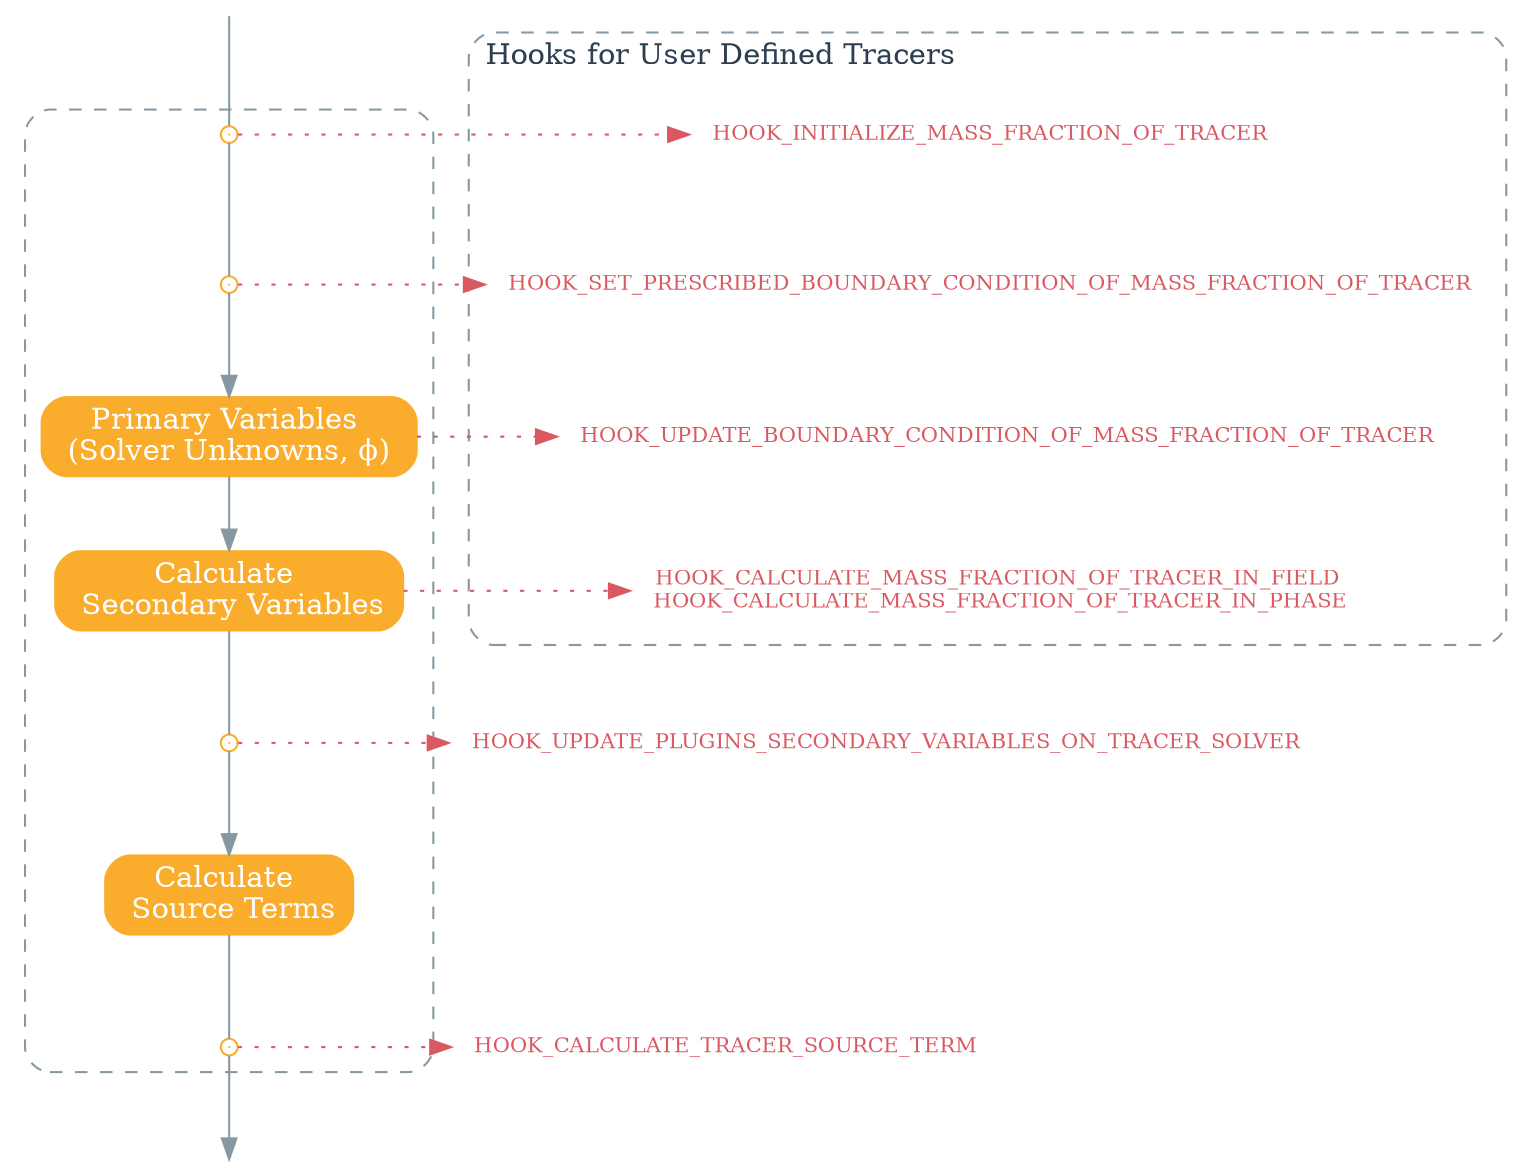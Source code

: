 digraph {
        nodesep = 0.7
        newrank=true
        node [fillcolor="#FAAC2C" style="rounded, filled" color="#FAAC2C" fontcolor="#ffffff" shape="rectangular"]
        edge [ color="#8699A3" fontcolor="#2c3e50" ]

        tracer_1 [label="Primary Variables \n (Solver Unknowns, ϕ) "]
        tracer_2 [label="Calculate \n Secondary Variables"]
        tracer_3 [label="Calculate \n Source Terms"]

        invisible_init [shape=point, style=invis]
        invisible_end [shape=point, style=invis]

        node[shape = point, width = 0, peripheries="2" ]
        hook_initialize_user_defined_tracer_point
        hook_set_bc_user_defined_tracer_point
        hook_update_variables_point
        hook_calculate_source_terms_point

        node[peripheries="0" shape="cds", color="#DA5961",  fontcolor="#DA5961" , style="" target="_top" fontsize=10]
        hook_initialize_user_defined_tracer [label=" HOOK_INITIALIZE_MASS_FRACTION_OF_TRACER" URL="../06_solver_hooks.html#alfasim_sdk.hook_specs.initialize_mass_fraction_of_tracer"]
        hook_set_bc_user_defined_tracer [label=" HOOK_SET_PRESCRIBED_BOUNDARY_CONDITION_OF_MASS_FRACTION_OF_TRACER", URL="../06_solver_hooks.html#alfasim_sdk.hook_specs.set_prescribed_boundary_condition_of_mass_fraction_of_tracer"]
        hook_update_variables [label=" HOOK_UPDATE_PLUGINS_SECONDARY_VARIABLES_ON_TRACER_SOLVER", URL="../06_solver_hooks.html#alfasim_sdk.hook_specs.update_plugins_secondary_variables_on_tracer_solver"]
        hook_calculate_tracer_source_terms [label=" HOOK_CALCULATE_TRACER_SOURCE_TERM" URL="../06_solver_hooks.html#alfasim_sdk.hook_specs.calculate_tracer_source_term"]
        hook_update_bc_user_defined_tracer [label=" HOOK_UPDATE_BOUNDARY_CONDITION_OF_MASS_FRACTION_OF_TRACER" URL="../06_solver_hooks.html#alfasim_sdk.hook_specs.update_boundary_condition_of_mass_fraction_of_tracer"]
        hook_calculate_mass_fraction_of_tracer_in_field [label=" HOOK_CALCULATE_MASS_FRACTION_OF_TRACER_IN_FIELD \n HOOK_CALCULATE_MASS_FRACTION_OF_TRACER_IN_PHASE" URL="../06_solver_hooks.html#alfasim_sdk.hook_specs.calculate_mass_fraction_of_tracer_in_phase" ]

        {rank = same   hook_update_variables_point   hook_update_variables}
        {rank = same   hook_calculate_source_terms_point   hook_calculate_tracer_source_terms   }
        {rank = same   hook_initialize_user_defined_tracer_point   hook_initialize_user_defined_tracer   }
        {rank = same   hook_set_bc_user_defined_tracer_point   hook_set_bc_user_defined_tracer   }
        {rank = same   tracer_1   hook_update_bc_user_defined_tracer   }
        {rank = same   tracer_2   hook_calculate_mass_fraction_of_tracer_in_field}

        invisible_init -> hook_initialize_user_defined_tracer_point [arrowhead=none]
        hook_calculate_source_terms_point -> invisible_end

        subgraph cluster1{
            labeljust="l"
            style="rounded, dashed"
            color="#8699A3"

            hook_initialize_user_defined_tracer_point -> hook_set_bc_user_defined_tracer_point [arrowhead=none]
            hook_set_bc_user_defined_tracer_point-> tracer_1
            tracer_1 -> tracer_2
            tracer_2 -> hook_update_variables_point [arrowhead=none]
            hook_update_variables_point -> tracer_3
            tracer_3 -> hook_calculate_source_terms_point [arrowhead=none]
        }

        edge[constraint=false, style=dotted, color="#DA5961"]

        subgraph cluster2{
            label="Hooks for User Defined Tracers"
            labeljust="l"
            fontcolor="#2c3e50"
            style="rounded, dashed"
            color="#8699A3"

            hook_initialize_user_defined_tracer_point -> hook_initialize_user_defined_tracer
            hook_set_bc_user_defined_tracer_point -> hook_set_bc_user_defined_tracer
            tracer_1 -> hook_update_bc_user_defined_tracer
            tracer_2 -> hook_calculate_mass_fraction_of_tracer_in_field
        }

        hook_calculate_source_terms_point -> hook_calculate_tracer_source_terms
        hook_update_variables_point -> hook_update_variables

    }

